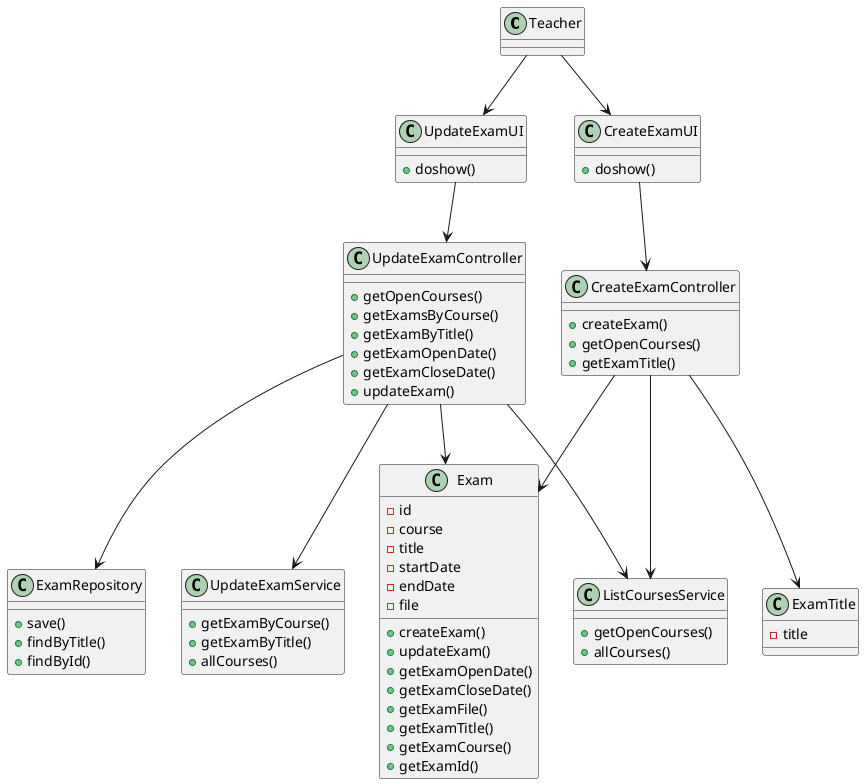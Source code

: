@startuml

class Teacher
class CreateExamUI {
    +doshow()
}

class UpdateExamUI {
    +doshow()
}
class UpdateExamController {
    +getOpenCourses()
    +getExamsByCourse()
    +getExamByTitle()
    +getExamOpenDate()
    +getExamCloseDate()
    +updateExam()
}

class ListCoursesService {
    +getOpenCourses()
    +allCourses()
}

class UpdateExamService {
    +getExamByCourse()
    +getExamByTitle()
    +allCourses()
}


class CreateExamController {
    +createExam()
    +getOpenCourses()
    +getExamTitle()
}
class ExamTitle {
    -title
}

class Exam {
    -id
    -course
    -title
    -startDate
    -endDate
    -file
    +createExam()
    +updateExam()
    +getExamOpenDate()
    +getExamCloseDate()
    +getExamFile()
    +getExamTitle()
    +getExamCourse()
    +getExamId()
}
class ExamRepository {
    +save()
    +findByTitle()
    +findById()
}

Teacher --> UpdateExamUI
UpdateExamUI-->UpdateExamController
UpdateExamController-->ListCoursesService
UpdateExamController-->UpdateExamService
UpdateExamController-->Exam
UpdateExamController-->ExamRepository

Teacher --> CreateExamUI
CreateExamUI-->CreateExamController
CreateExamController-->ListCoursesService
CreateExamController-->ExamTitle
CreateExamController-->Exam

@enduml
